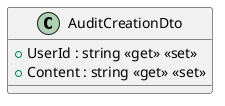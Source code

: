 @startuml
class AuditCreationDto {
    + UserId : string <<get>> <<set>>
    + Content : string <<get>> <<set>>
}
@enduml
